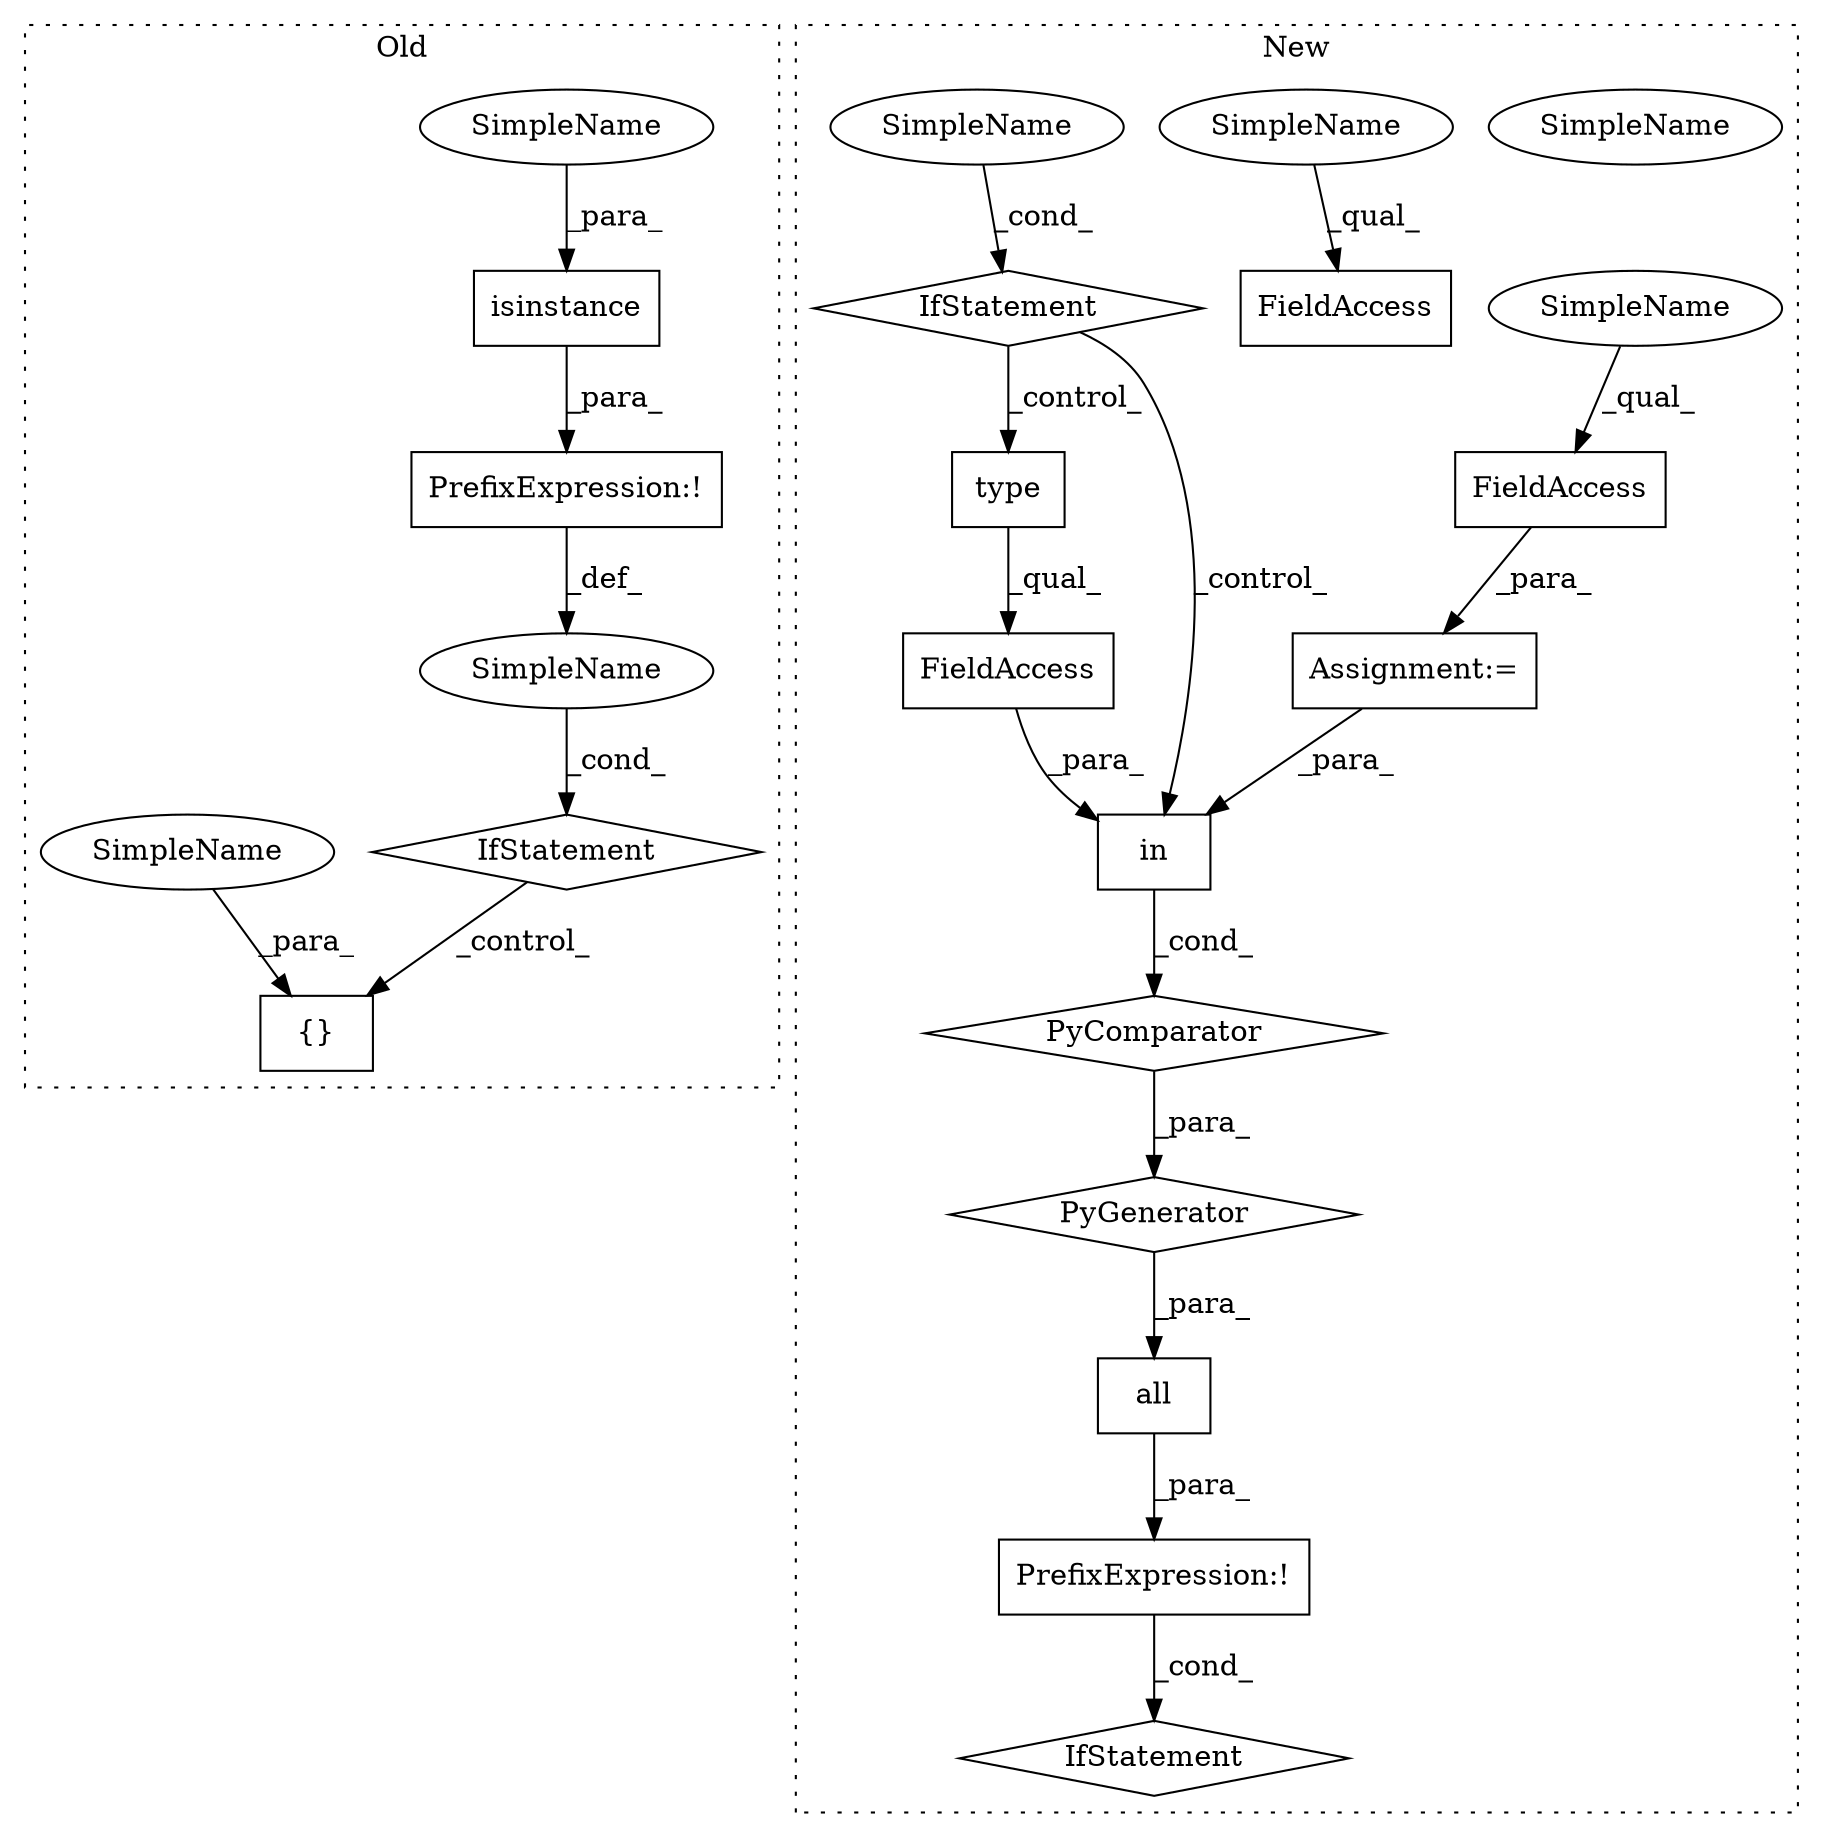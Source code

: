 digraph G {
subgraph cluster0 {
1 [label="isinstance" a="32" s="1235,1275" l="11,1" shape="box"];
7 [label="IfStatement" a="25" s="1230,1276" l="4,2" shape="diamond"];
10 [label="PrefixExpression:!" a="38" s="1234" l="1" shape="box"];
11 [label="{}" a="4" s="1332,1365" l="1,1" shape="box"];
17 [label="SimpleName" a="42" s="" l="" shape="ellipse"];
19 [label="SimpleName" a="42" s="1257" l="18" shape="ellipse"];
20 [label="SimpleName" a="42" s="1333" l="18" shape="ellipse"];
label = "Old";
style="dotted";
}
subgraph cluster1 {
2 [label="all" a="32" s="1330,1570" l="13,-3" shape="box"];
3 [label="PyComparator" a="113" s="1521" l="43" shape="diamond"];
4 [label="Assignment:=" a="7" s="1521" l="43" shape="box"];
5 [label="IfStatement" a="25" s="1325,1567" l="4,2" shape="diamond"];
6 [label="PyGenerator" a="107" s="1343" l="227" shape="diamond"];
8 [label="PrefixExpression:!" a="38" s="1329" l="1" shape="box"];
9 [label="type" a="32" s="1353,1367" l="5,1" shape="box"];
12 [label="in" a="105" s="1348" l="28" shape="box"];
13 [label="FieldAccess" a="22" s="1353" l="23" shape="box"];
14 [label="FieldAccess" a="22" s="1528" l="27" shape="box"];
15 [label="IfStatement" a="25" s="1521" l="43" shape="diamond"];
16 [label="SimpleName" a="42" s="1559" l="5" shape="ellipse"];
18 [label="FieldAccess" a="22" s="1614" l="27" shape="box"];
21 [label="SimpleName" a="42" s="1528" l="4" shape="ellipse"];
22 [label="SimpleName" a="42" s="1614" l="4" shape="ellipse"];
23 [label="SimpleName" a="42" s="1559" l="5" shape="ellipse"];
label = "New";
style="dotted";
}
1 -> 10 [label="_para_"];
2 -> 8 [label="_para_"];
3 -> 6 [label="_para_"];
4 -> 12 [label="_para_"];
6 -> 2 [label="_para_"];
7 -> 11 [label="_control_"];
8 -> 5 [label="_cond_"];
9 -> 13 [label="_qual_"];
10 -> 17 [label="_def_"];
12 -> 3 [label="_cond_"];
13 -> 12 [label="_para_"];
14 -> 4 [label="_para_"];
15 -> 12 [label="_control_"];
15 -> 9 [label="_control_"];
17 -> 7 [label="_cond_"];
19 -> 1 [label="_para_"];
20 -> 11 [label="_para_"];
21 -> 14 [label="_qual_"];
22 -> 18 [label="_qual_"];
23 -> 15 [label="_cond_"];
}
